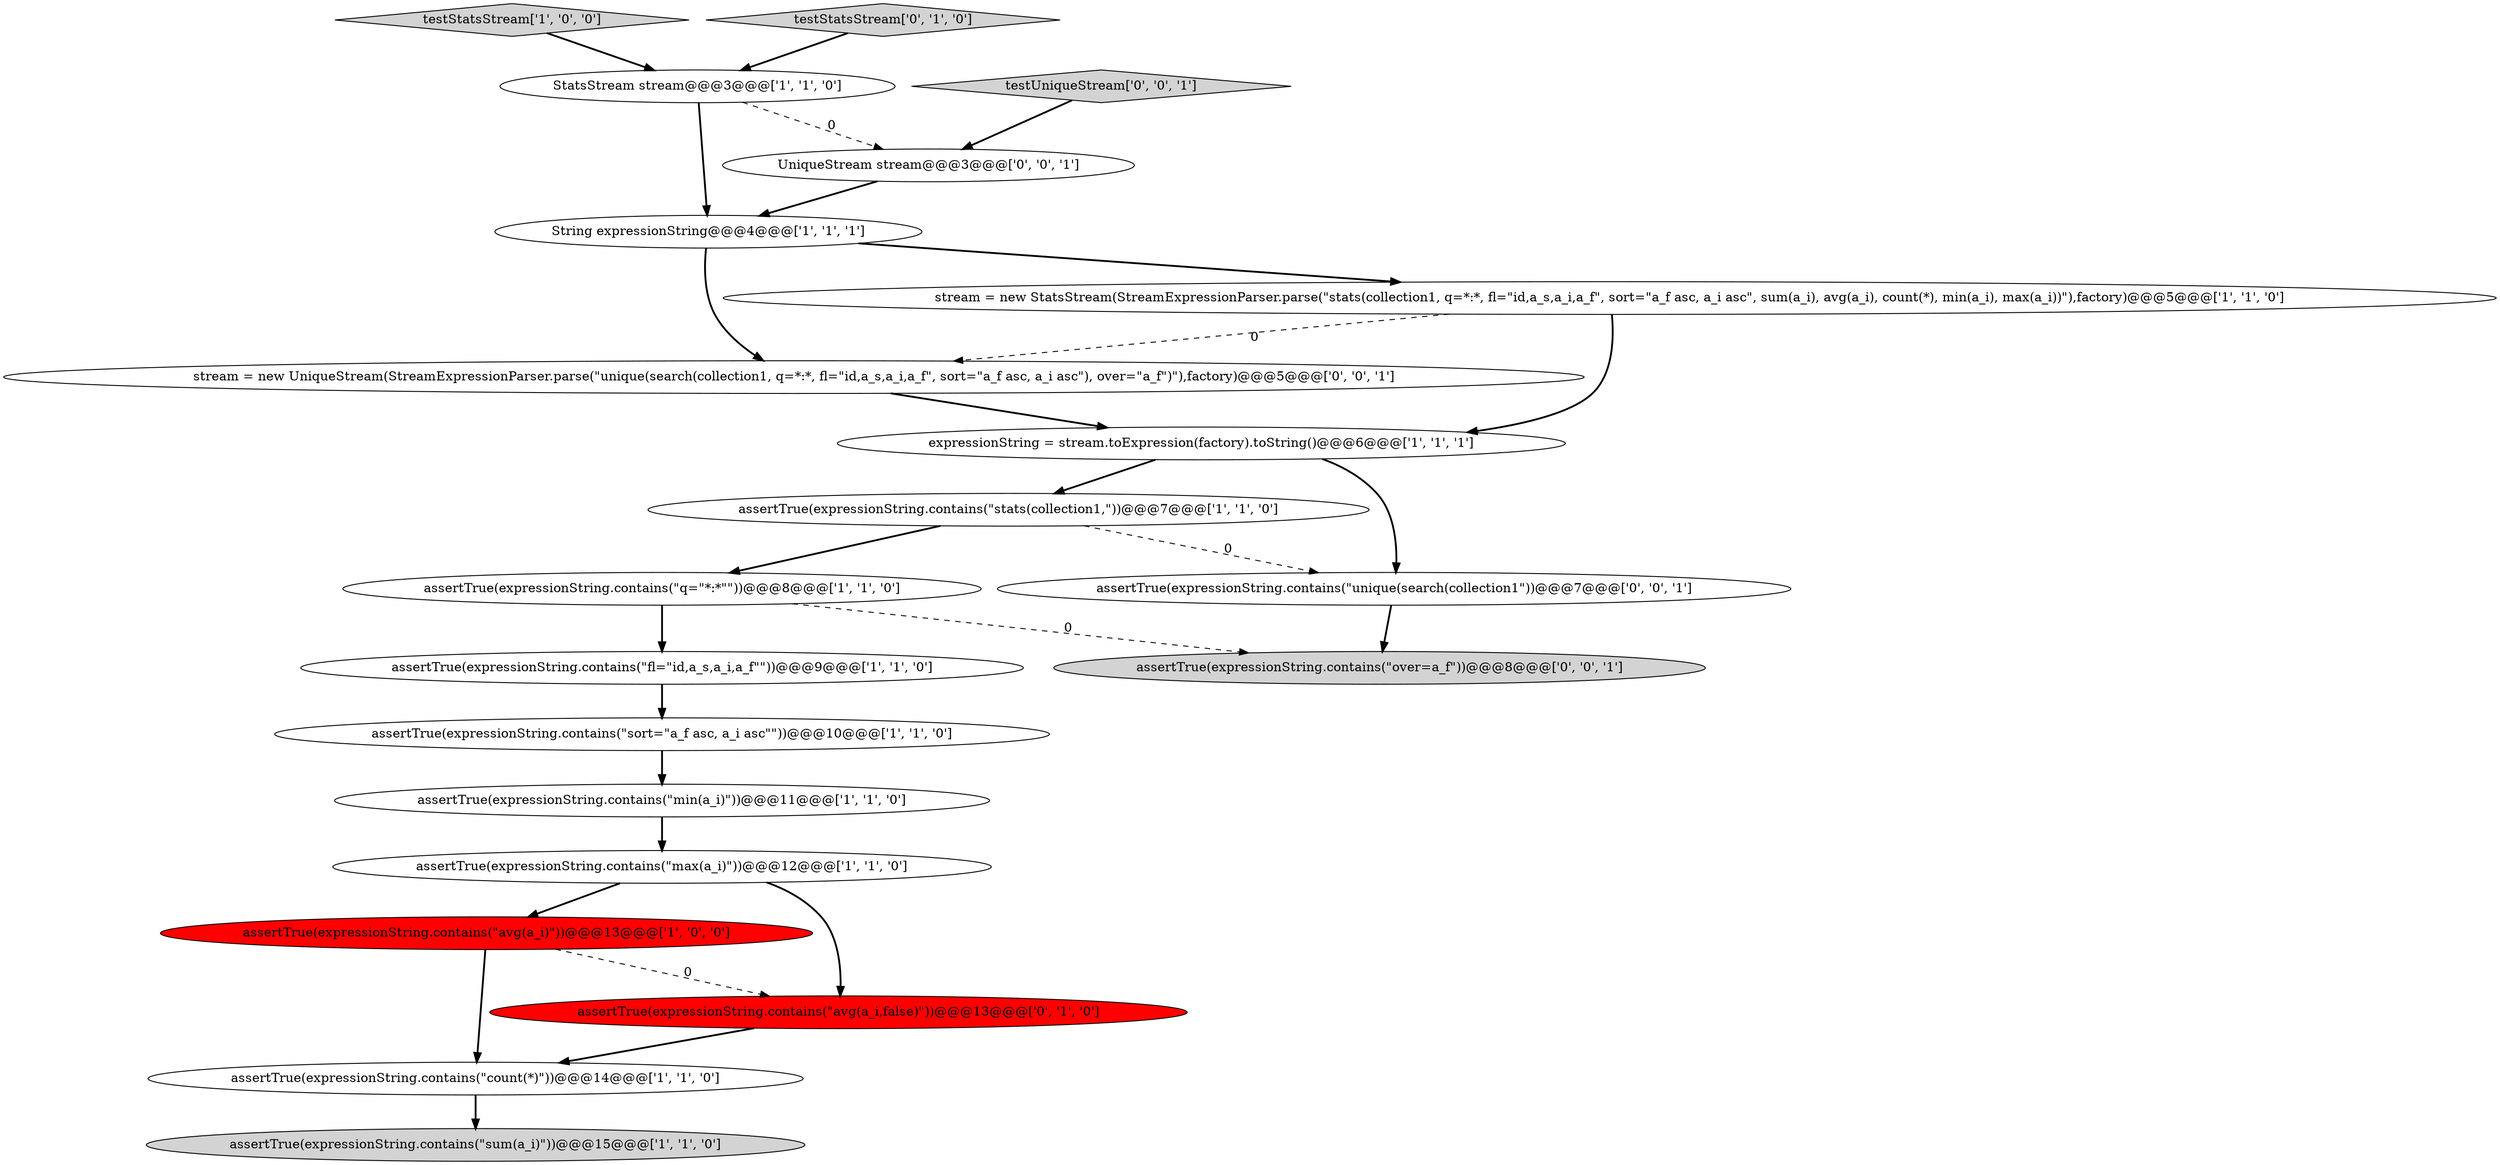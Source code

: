digraph {
20 [style = filled, label = "UniqueStream stream@@@3@@@['0', '0', '1']", fillcolor = white, shape = ellipse image = "AAA0AAABBB3BBB"];
6 [style = filled, label = "assertTrue(expressionString.contains(\"max(a_i)\"))@@@12@@@['1', '1', '0']", fillcolor = white, shape = ellipse image = "AAA0AAABBB1BBB"];
0 [style = filled, label = "assertTrue(expressionString.contains(\"fl=\"id,a_s,a_i,a_f\"\"))@@@9@@@['1', '1', '0']", fillcolor = white, shape = ellipse image = "AAA0AAABBB1BBB"];
13 [style = filled, label = "assertTrue(expressionString.contains(\"stats(collection1,\"))@@@7@@@['1', '1', '0']", fillcolor = white, shape = ellipse image = "AAA0AAABBB1BBB"];
16 [style = filled, label = "assertTrue(expressionString.contains(\"unique(search(collection1\"))@@@7@@@['0', '0', '1']", fillcolor = white, shape = ellipse image = "AAA0AAABBB3BBB"];
4 [style = filled, label = "testStatsStream['1', '0', '0']", fillcolor = lightgray, shape = diamond image = "AAA0AAABBB1BBB"];
8 [style = filled, label = "assertTrue(expressionString.contains(\"q=\"*:*\"\"))@@@8@@@['1', '1', '0']", fillcolor = white, shape = ellipse image = "AAA0AAABBB1BBB"];
17 [style = filled, label = "stream = new UniqueStream(StreamExpressionParser.parse(\"unique(search(collection1, q=*:*, fl=\"id,a_s,a_i,a_f\", sort=\"a_f asc, a_i asc\"), over=\"a_f\")\"),factory)@@@5@@@['0', '0', '1']", fillcolor = white, shape = ellipse image = "AAA0AAABBB3BBB"];
7 [style = filled, label = "stream = new StatsStream(StreamExpressionParser.parse(\"stats(collection1, q=*:*, fl=\"id,a_s,a_i,a_f\", sort=\"a_f asc, a_i asc\", sum(a_i), avg(a_i), count(*), min(a_i), max(a_i))\"),factory)@@@5@@@['1', '1', '0']", fillcolor = white, shape = ellipse image = "AAA0AAABBB1BBB"];
10 [style = filled, label = "assertTrue(expressionString.contains(\"min(a_i)\"))@@@11@@@['1', '1', '0']", fillcolor = white, shape = ellipse image = "AAA0AAABBB1BBB"];
5 [style = filled, label = "assertTrue(expressionString.contains(\"sort=\"a_f asc, a_i asc\"\"))@@@10@@@['1', '1', '0']", fillcolor = white, shape = ellipse image = "AAA0AAABBB1BBB"];
11 [style = filled, label = "assertTrue(expressionString.contains(\"avg(a_i)\"))@@@13@@@['1', '0', '0']", fillcolor = red, shape = ellipse image = "AAA1AAABBB1BBB"];
15 [style = filled, label = "assertTrue(expressionString.contains(\"avg(a_i,false)\"))@@@13@@@['0', '1', '0']", fillcolor = red, shape = ellipse image = "AAA1AAABBB2BBB"];
19 [style = filled, label = "testUniqueStream['0', '0', '1']", fillcolor = lightgray, shape = diamond image = "AAA0AAABBB3BBB"];
3 [style = filled, label = "expressionString = stream.toExpression(factory).toString()@@@6@@@['1', '1', '1']", fillcolor = white, shape = ellipse image = "AAA0AAABBB1BBB"];
14 [style = filled, label = "testStatsStream['0', '1', '0']", fillcolor = lightgray, shape = diamond image = "AAA0AAABBB2BBB"];
1 [style = filled, label = "StatsStream stream@@@3@@@['1', '1', '0']", fillcolor = white, shape = ellipse image = "AAA0AAABBB1BBB"];
12 [style = filled, label = "assertTrue(expressionString.contains(\"count(*)\"))@@@14@@@['1', '1', '0']", fillcolor = white, shape = ellipse image = "AAA0AAABBB1BBB"];
18 [style = filled, label = "assertTrue(expressionString.contains(\"over=a_f\"))@@@8@@@['0', '0', '1']", fillcolor = lightgray, shape = ellipse image = "AAA0AAABBB3BBB"];
2 [style = filled, label = "assertTrue(expressionString.contains(\"sum(a_i)\"))@@@15@@@['1', '1', '0']", fillcolor = lightgray, shape = ellipse image = "AAA0AAABBB1BBB"];
9 [style = filled, label = "String expressionString@@@4@@@['1', '1', '1']", fillcolor = white, shape = ellipse image = "AAA0AAABBB1BBB"];
5->10 [style = bold, label=""];
16->18 [style = bold, label=""];
20->9 [style = bold, label=""];
7->17 [style = dashed, label="0"];
11->15 [style = dashed, label="0"];
19->20 [style = bold, label=""];
9->17 [style = bold, label=""];
11->12 [style = bold, label=""];
3->16 [style = bold, label=""];
9->7 [style = bold, label=""];
10->6 [style = bold, label=""];
7->3 [style = bold, label=""];
6->15 [style = bold, label=""];
1->9 [style = bold, label=""];
14->1 [style = bold, label=""];
1->20 [style = dashed, label="0"];
8->0 [style = bold, label=""];
12->2 [style = bold, label=""];
6->11 [style = bold, label=""];
17->3 [style = bold, label=""];
3->13 [style = bold, label=""];
8->18 [style = dashed, label="0"];
4->1 [style = bold, label=""];
15->12 [style = bold, label=""];
13->8 [style = bold, label=""];
0->5 [style = bold, label=""];
13->16 [style = dashed, label="0"];
}

